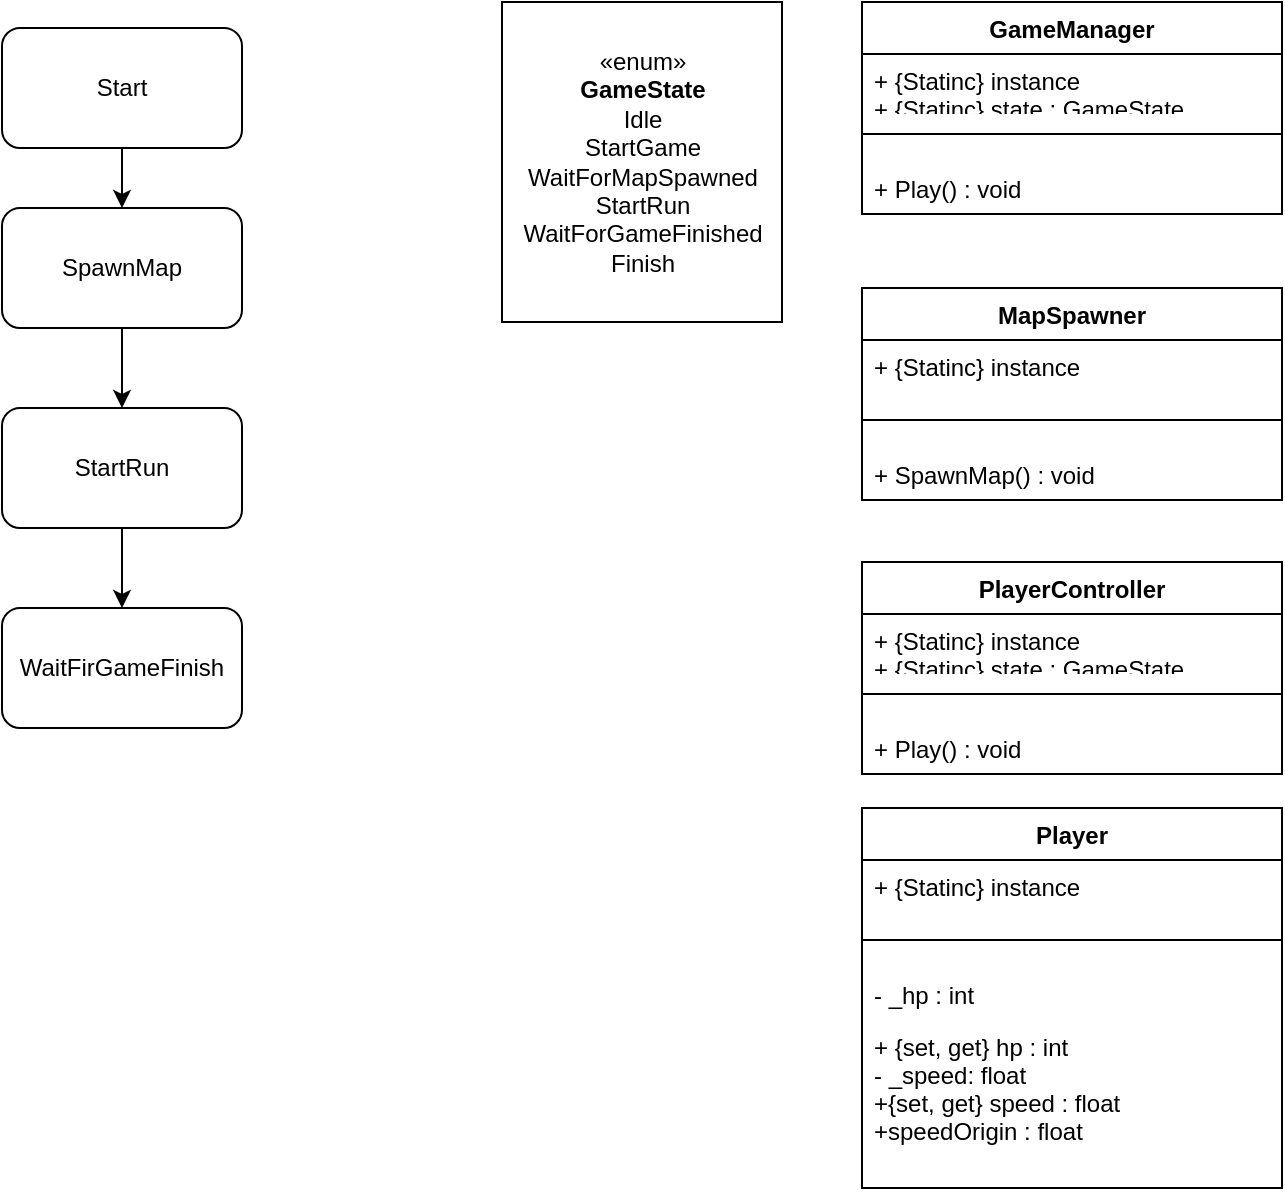 <mxfile version="17.1.3" type="device"><diagram id="C5RBs43oDa-KdzZeNtuy" name="Page-1"><mxGraphModel dx="1058" dy="653" grid="1" gridSize="10" guides="1" tooltips="1" connect="1" arrows="1" fold="1" page="1" pageScale="1" pageWidth="827" pageHeight="1169" math="0" shadow="0"><root><mxCell id="WIyWlLk6GJQsqaUBKTNV-0"/><mxCell id="WIyWlLk6GJQsqaUBKTNV-1" parent="WIyWlLk6GJQsqaUBKTNV-0"/><mxCell id="EyKSspO7WQefnpusgzjS-0" value="Start" style="rounded=1;whiteSpace=wrap;html=1;" vertex="1" parent="WIyWlLk6GJQsqaUBKTNV-1"><mxGeometry x="70" y="100" width="120" height="60" as="geometry"/></mxCell><mxCell id="EyKSspO7WQefnpusgzjS-1" value="SpawnMap" style="rounded=1;whiteSpace=wrap;html=1;" vertex="1" parent="WIyWlLk6GJQsqaUBKTNV-1"><mxGeometry x="70" y="190" width="120" height="60" as="geometry"/></mxCell><mxCell id="EyKSspO7WQefnpusgzjS-2" value="StartRun" style="rounded=1;whiteSpace=wrap;html=1;" vertex="1" parent="WIyWlLk6GJQsqaUBKTNV-1"><mxGeometry x="70" y="290" width="120" height="60" as="geometry"/></mxCell><mxCell id="EyKSspO7WQefnpusgzjS-3" value="WaitFirGameFinish" style="rounded=1;whiteSpace=wrap;html=1;" vertex="1" parent="WIyWlLk6GJQsqaUBKTNV-1"><mxGeometry x="70" y="390" width="120" height="60" as="geometry"/></mxCell><mxCell id="EyKSspO7WQefnpusgzjS-4" value="" style="endArrow=classic;html=1;rounded=0;exitX=0.5;exitY=1;exitDx=0;exitDy=0;" edge="1" parent="WIyWlLk6GJQsqaUBKTNV-1" source="EyKSspO7WQefnpusgzjS-0" target="EyKSspO7WQefnpusgzjS-1"><mxGeometry width="50" height="50" relative="1" as="geometry"><mxPoint x="510" y="360" as="sourcePoint"/><mxPoint x="560" y="310" as="targetPoint"/></mxGeometry></mxCell><mxCell id="EyKSspO7WQefnpusgzjS-6" value="" style="endArrow=classic;html=1;rounded=0;exitX=0.5;exitY=1;exitDx=0;exitDy=0;" edge="1" parent="WIyWlLk6GJQsqaUBKTNV-1" source="EyKSspO7WQefnpusgzjS-1" target="EyKSspO7WQefnpusgzjS-2"><mxGeometry width="50" height="50" relative="1" as="geometry"><mxPoint x="510" y="360" as="sourcePoint"/><mxPoint x="560" y="310" as="targetPoint"/></mxGeometry></mxCell><mxCell id="EyKSspO7WQefnpusgzjS-7" value="" style="endArrow=classic;html=1;rounded=0;exitX=0.5;exitY=1;exitDx=0;exitDy=0;entryX=0.5;entryY=0;entryDx=0;entryDy=0;" edge="1" parent="WIyWlLk6GJQsqaUBKTNV-1" source="EyKSspO7WQefnpusgzjS-2" target="EyKSspO7WQefnpusgzjS-3"><mxGeometry width="50" height="50" relative="1" as="geometry"><mxPoint x="510" y="360" as="sourcePoint"/><mxPoint x="560" y="310" as="targetPoint"/></mxGeometry></mxCell><mxCell id="EyKSspO7WQefnpusgzjS-8" value="GameManager" style="swimlane;fontStyle=1;align=center;verticalAlign=top;childLayout=stackLayout;horizontal=1;startSize=26;horizontalStack=0;resizeParent=1;resizeParentMax=0;resizeLast=0;collapsible=1;marginBottom=0;" vertex="1" parent="WIyWlLk6GJQsqaUBKTNV-1"><mxGeometry x="500" y="87" width="210" height="106" as="geometry"/></mxCell><mxCell id="EyKSspO7WQefnpusgzjS-9" value="+ {Statinc} instance&#10;+ {Statinc} state : GameState" style="text;strokeColor=none;fillColor=none;align=left;verticalAlign=top;spacingLeft=4;spacingRight=4;overflow=hidden;rotatable=0;points=[[0,0.5],[1,0.5]];portConstraint=eastwest;" vertex="1" parent="EyKSspO7WQefnpusgzjS-8"><mxGeometry y="26" width="210" height="26" as="geometry"/></mxCell><mxCell id="EyKSspO7WQefnpusgzjS-10" value="" style="line;strokeWidth=1;fillColor=none;align=left;verticalAlign=middle;spacingTop=-1;spacingLeft=3;spacingRight=3;rotatable=0;labelPosition=right;points=[];portConstraint=eastwest;" vertex="1" parent="EyKSspO7WQefnpusgzjS-8"><mxGeometry y="52" width="210" height="28" as="geometry"/></mxCell><mxCell id="EyKSspO7WQefnpusgzjS-11" value="+ Play() : void" style="text;strokeColor=none;fillColor=none;align=left;verticalAlign=top;spacingLeft=4;spacingRight=4;overflow=hidden;rotatable=0;points=[[0,0.5],[1,0.5]];portConstraint=eastwest;" vertex="1" parent="EyKSspO7WQefnpusgzjS-8"><mxGeometry y="80" width="210" height="26" as="geometry"/></mxCell><mxCell id="EyKSspO7WQefnpusgzjS-12" value="«enum»&lt;br&gt;&lt;b&gt;GameState&lt;br&gt;&lt;/b&gt;Idle&lt;br&gt;StartGame&lt;br&gt;WaitForMapSpawned&lt;br&gt;StartRun&lt;br&gt;WaitForGameFinished&lt;br&gt;Finish" style="html=1;" vertex="1" parent="WIyWlLk6GJQsqaUBKTNV-1"><mxGeometry x="320" y="87" width="140" height="160" as="geometry"/></mxCell><mxCell id="EyKSspO7WQefnpusgzjS-13" value="MapSpawner" style="swimlane;fontStyle=1;align=center;verticalAlign=top;childLayout=stackLayout;horizontal=1;startSize=26;horizontalStack=0;resizeParent=1;resizeParentMax=0;resizeLast=0;collapsible=1;marginBottom=0;" vertex="1" parent="WIyWlLk6GJQsqaUBKTNV-1"><mxGeometry x="500" y="230" width="210" height="106" as="geometry"/></mxCell><mxCell id="EyKSspO7WQefnpusgzjS-14" value="+ {Statinc} instance" style="text;strokeColor=none;fillColor=none;align=left;verticalAlign=top;spacingLeft=4;spacingRight=4;overflow=hidden;rotatable=0;points=[[0,0.5],[1,0.5]];portConstraint=eastwest;" vertex="1" parent="EyKSspO7WQefnpusgzjS-13"><mxGeometry y="26" width="210" height="26" as="geometry"/></mxCell><mxCell id="EyKSspO7WQefnpusgzjS-15" value="" style="line;strokeWidth=1;fillColor=none;align=left;verticalAlign=middle;spacingTop=-1;spacingLeft=3;spacingRight=3;rotatable=0;labelPosition=right;points=[];portConstraint=eastwest;" vertex="1" parent="EyKSspO7WQefnpusgzjS-13"><mxGeometry y="52" width="210" height="28" as="geometry"/></mxCell><mxCell id="EyKSspO7WQefnpusgzjS-16" value="+ SpawnMap() : void" style="text;strokeColor=none;fillColor=none;align=left;verticalAlign=top;spacingLeft=4;spacingRight=4;overflow=hidden;rotatable=0;points=[[0,0.5],[1,0.5]];portConstraint=eastwest;" vertex="1" parent="EyKSspO7WQefnpusgzjS-13"><mxGeometry y="80" width="210" height="26" as="geometry"/></mxCell><mxCell id="EyKSspO7WQefnpusgzjS-17" value="PlayerController" style="swimlane;fontStyle=1;align=center;verticalAlign=top;childLayout=stackLayout;horizontal=1;startSize=26;horizontalStack=0;resizeParent=1;resizeParentMax=0;resizeLast=0;collapsible=1;marginBottom=0;" vertex="1" parent="WIyWlLk6GJQsqaUBKTNV-1"><mxGeometry x="500" y="367" width="210" height="106" as="geometry"/></mxCell><mxCell id="EyKSspO7WQefnpusgzjS-18" value="+ {Statinc} instance&#10;+ {Statinc} state : GameState" style="text;strokeColor=none;fillColor=none;align=left;verticalAlign=top;spacingLeft=4;spacingRight=4;overflow=hidden;rotatable=0;points=[[0,0.5],[1,0.5]];portConstraint=eastwest;" vertex="1" parent="EyKSspO7WQefnpusgzjS-17"><mxGeometry y="26" width="210" height="26" as="geometry"/></mxCell><mxCell id="EyKSspO7WQefnpusgzjS-19" value="" style="line;strokeWidth=1;fillColor=none;align=left;verticalAlign=middle;spacingTop=-1;spacingLeft=3;spacingRight=3;rotatable=0;labelPosition=right;points=[];portConstraint=eastwest;" vertex="1" parent="EyKSspO7WQefnpusgzjS-17"><mxGeometry y="52" width="210" height="28" as="geometry"/></mxCell><mxCell id="EyKSspO7WQefnpusgzjS-20" value="+ Play() : void" style="text;strokeColor=none;fillColor=none;align=left;verticalAlign=top;spacingLeft=4;spacingRight=4;overflow=hidden;rotatable=0;points=[[0,0.5],[1,0.5]];portConstraint=eastwest;" vertex="1" parent="EyKSspO7WQefnpusgzjS-17"><mxGeometry y="80" width="210" height="26" as="geometry"/></mxCell><mxCell id="EyKSspO7WQefnpusgzjS-22" value="Player" style="swimlane;fontStyle=1;align=center;verticalAlign=top;childLayout=stackLayout;horizontal=1;startSize=26;horizontalStack=0;resizeParent=1;resizeParentMax=0;resizeLast=0;collapsible=1;marginBottom=0;" vertex="1" parent="WIyWlLk6GJQsqaUBKTNV-1"><mxGeometry x="500" y="490" width="210" height="190" as="geometry"/></mxCell><mxCell id="EyKSspO7WQefnpusgzjS-23" value="+ {Statinc} instance&#10;" style="text;strokeColor=none;fillColor=none;align=left;verticalAlign=top;spacingLeft=4;spacingRight=4;overflow=hidden;rotatable=0;points=[[0,0.5],[1,0.5]];portConstraint=eastwest;" vertex="1" parent="EyKSspO7WQefnpusgzjS-22"><mxGeometry y="26" width="210" height="26" as="geometry"/></mxCell><mxCell id="EyKSspO7WQefnpusgzjS-24" value="" style="line;strokeWidth=1;fillColor=none;align=left;verticalAlign=middle;spacingTop=-1;spacingLeft=3;spacingRight=3;rotatable=0;labelPosition=right;points=[];portConstraint=eastwest;" vertex="1" parent="EyKSspO7WQefnpusgzjS-22"><mxGeometry y="52" width="210" height="28" as="geometry"/></mxCell><mxCell id="EyKSspO7WQefnpusgzjS-25" value="- _hp : int" style="text;strokeColor=none;fillColor=none;align=left;verticalAlign=top;spacingLeft=4;spacingRight=4;overflow=hidden;rotatable=0;points=[[0,0.5],[1,0.5]];portConstraint=eastwest;" vertex="1" parent="EyKSspO7WQefnpusgzjS-22"><mxGeometry y="80" width="210" height="26" as="geometry"/></mxCell><mxCell id="EyKSspO7WQefnpusgzjS-26" value="+ {set, get} hp : int&#10;- _speed: float&#10;+{set, get} speed : float&#10;+speedOrigin : float" style="text;strokeColor=none;fillColor=none;align=left;verticalAlign=top;spacingLeft=4;spacingRight=4;overflow=hidden;rotatable=0;points=[[0,0.5],[1,0.5]];portConstraint=eastwest;" vertex="1" parent="EyKSspO7WQefnpusgzjS-22"><mxGeometry y="106" width="210" height="84" as="geometry"/></mxCell></root></mxGraphModel></diagram></mxfile>